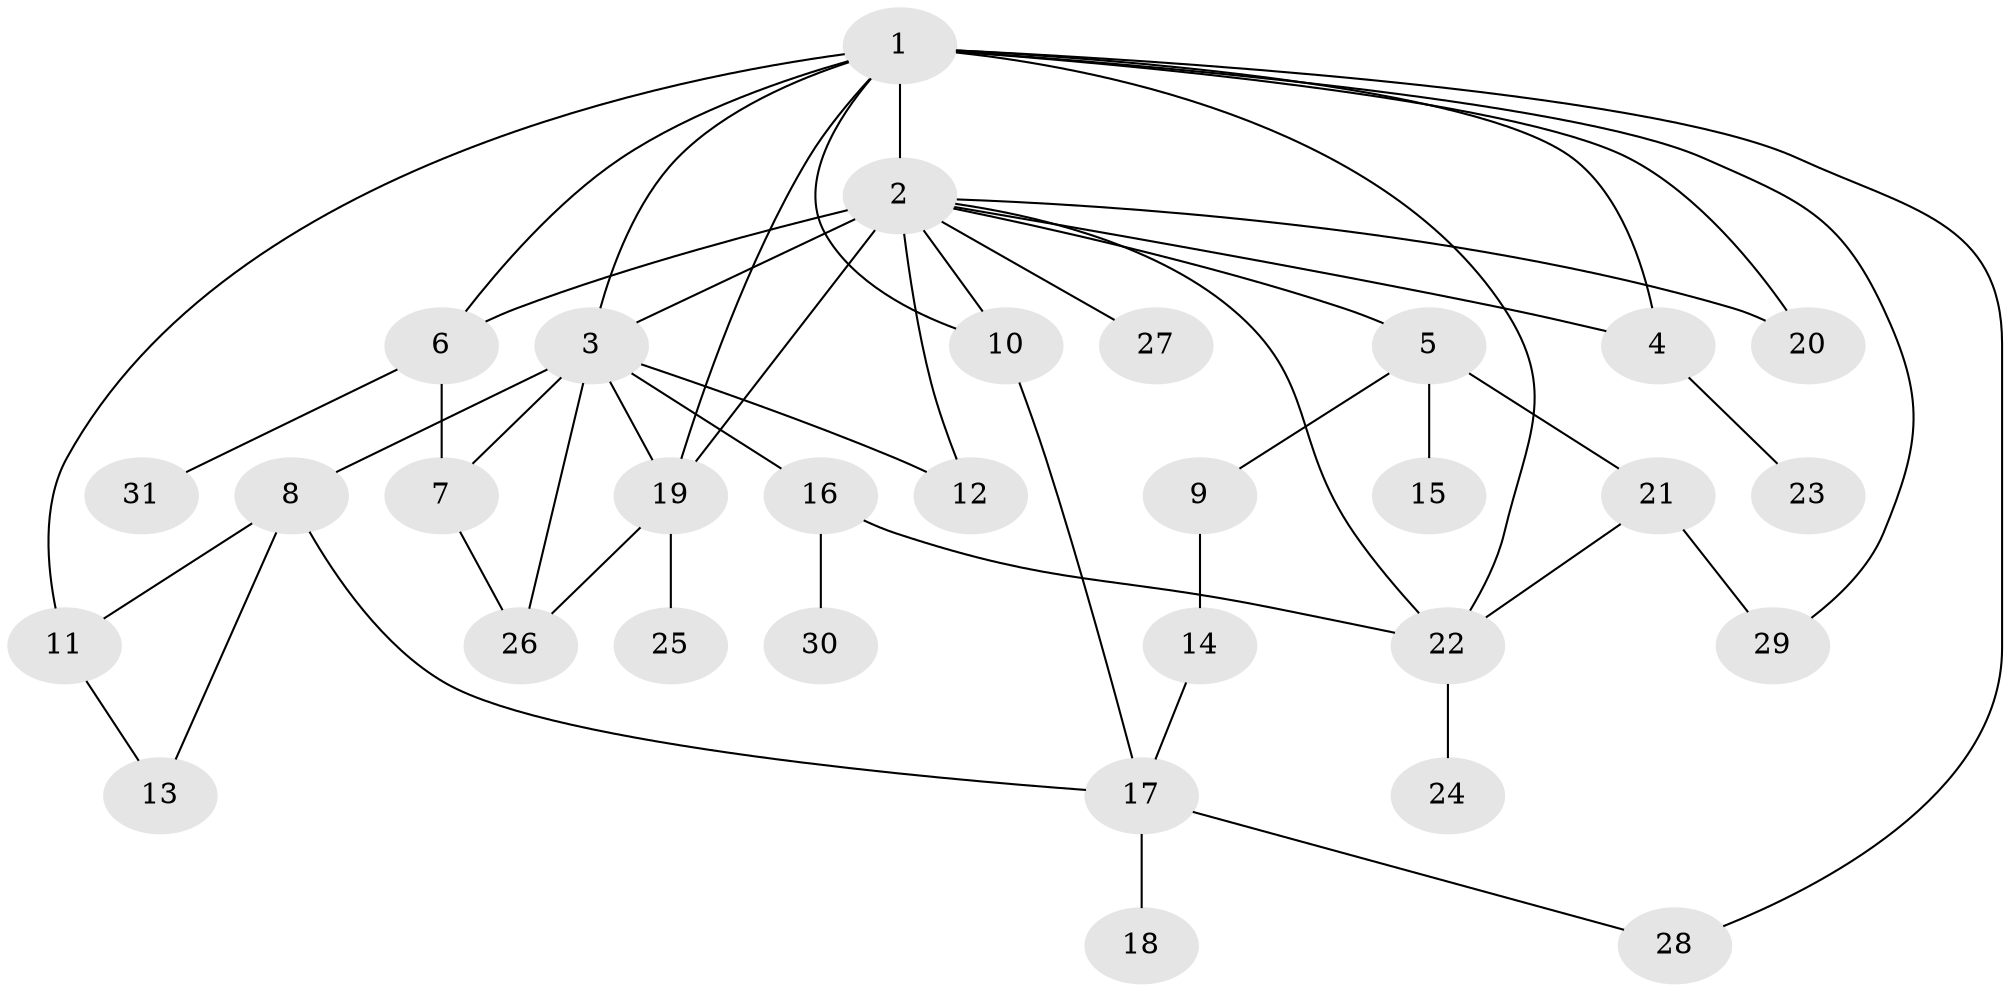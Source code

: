 // original degree distribution, {14: 0.0136986301369863, 23: 0.0136986301369863, 17: 0.0136986301369863, 2: 0.3287671232876712, 6: 0.0547945205479452, 5: 0.0410958904109589, 1: 0.4246575342465753, 3: 0.0821917808219178, 4: 0.0273972602739726}
// Generated by graph-tools (version 1.1) at 2025/50/03/04/25 22:50:30]
// undirected, 31 vertices, 50 edges
graph export_dot {
  node [color=gray90,style=filled];
  1;
  2;
  3;
  4;
  5;
  6;
  7;
  8;
  9;
  10;
  11;
  12;
  13;
  14;
  15;
  16;
  17;
  18;
  19;
  20;
  21;
  22;
  23;
  24;
  25;
  26;
  27;
  28;
  29;
  30;
  31;
  1 -- 2 [weight=1.0];
  1 -- 3 [weight=1.0];
  1 -- 4 [weight=2.0];
  1 -- 6 [weight=1.0];
  1 -- 10 [weight=1.0];
  1 -- 11 [weight=2.0];
  1 -- 19 [weight=1.0];
  1 -- 20 [weight=1.0];
  1 -- 22 [weight=1.0];
  1 -- 28 [weight=1.0];
  1 -- 29 [weight=1.0];
  2 -- 3 [weight=1.0];
  2 -- 4 [weight=1.0];
  2 -- 5 [weight=1.0];
  2 -- 6 [weight=7.0];
  2 -- 10 [weight=1.0];
  2 -- 12 [weight=1.0];
  2 -- 19 [weight=1.0];
  2 -- 20 [weight=1.0];
  2 -- 22 [weight=1.0];
  2 -- 27 [weight=1.0];
  3 -- 7 [weight=7.0];
  3 -- 8 [weight=1.0];
  3 -- 12 [weight=1.0];
  3 -- 16 [weight=1.0];
  3 -- 19 [weight=1.0];
  3 -- 26 [weight=1.0];
  4 -- 23 [weight=3.0];
  5 -- 9 [weight=1.0];
  5 -- 15 [weight=2.0];
  5 -- 21 [weight=1.0];
  6 -- 7 [weight=2.0];
  6 -- 31 [weight=1.0];
  7 -- 26 [weight=1.0];
  8 -- 11 [weight=1.0];
  8 -- 13 [weight=1.0];
  8 -- 17 [weight=1.0];
  9 -- 14 [weight=1.0];
  10 -- 17 [weight=1.0];
  11 -- 13 [weight=1.0];
  14 -- 17 [weight=1.0];
  16 -- 22 [weight=1.0];
  16 -- 30 [weight=1.0];
  17 -- 18 [weight=1.0];
  17 -- 28 [weight=1.0];
  19 -- 25 [weight=1.0];
  19 -- 26 [weight=1.0];
  21 -- 22 [weight=1.0];
  21 -- 29 [weight=1.0];
  22 -- 24 [weight=1.0];
}
